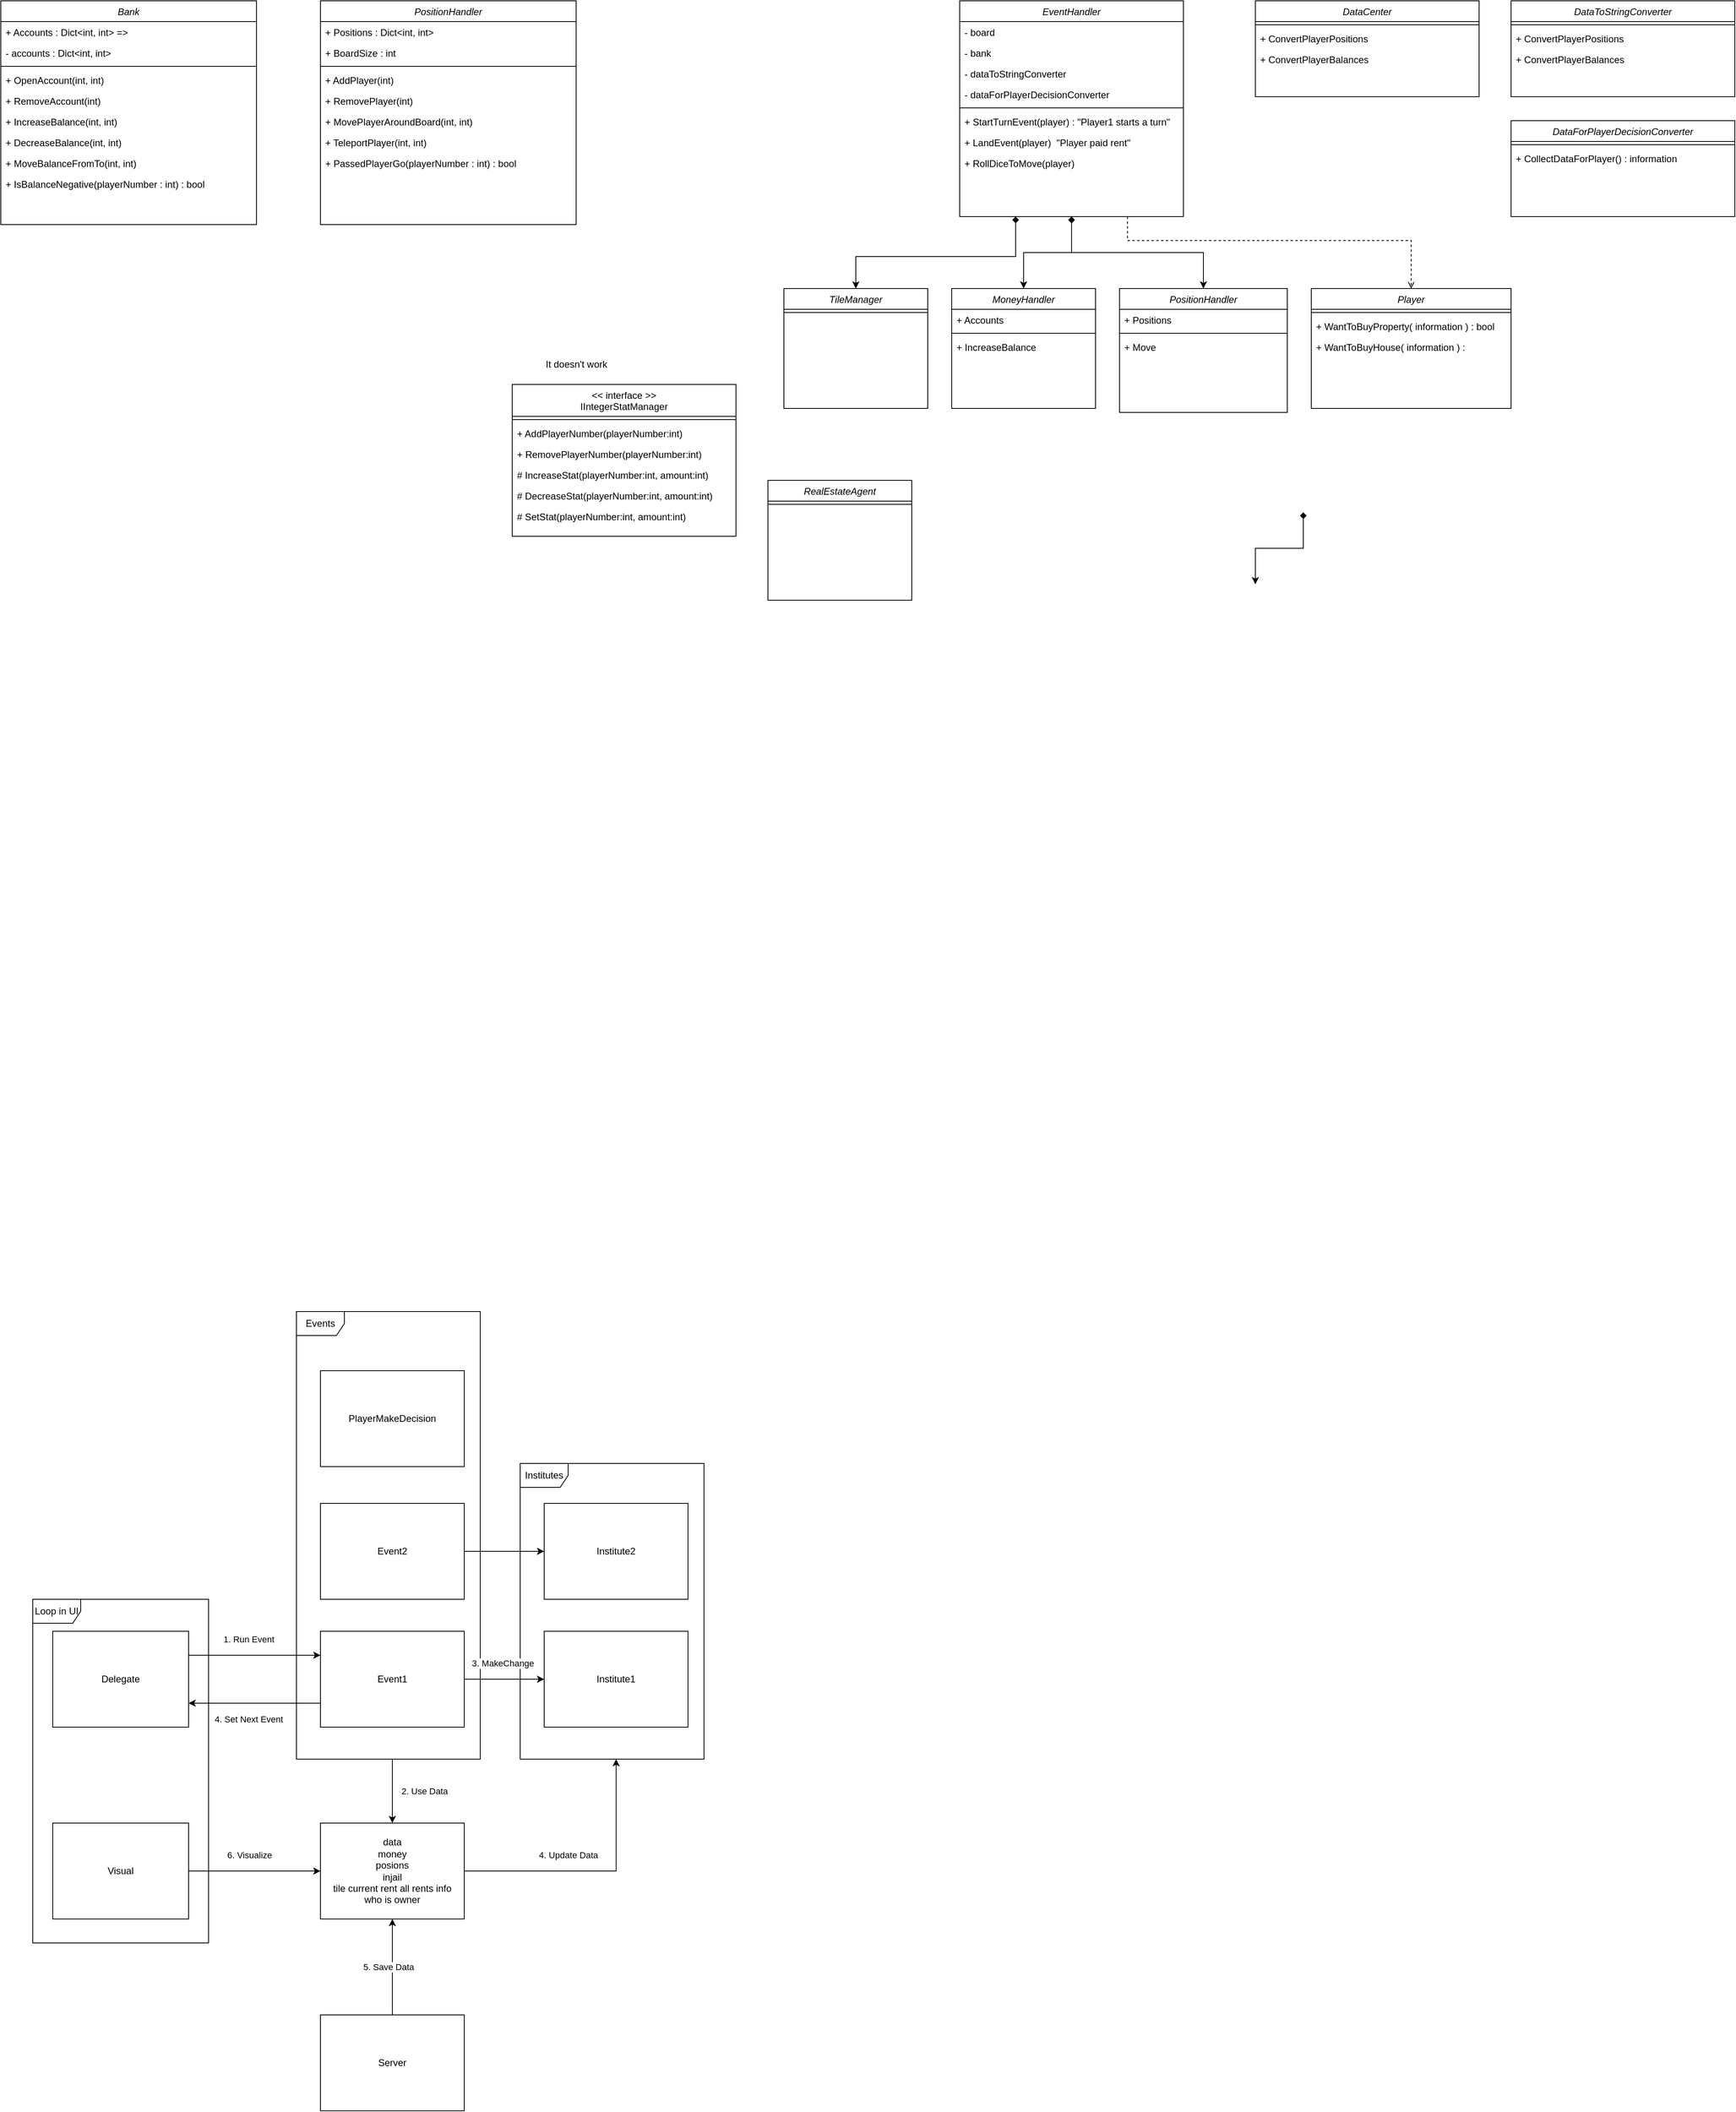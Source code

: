 <mxfile version="20.4.0" type="github">
  <diagram id="C5RBs43oDa-KdzZeNtuy" name="Page-1">
    <mxGraphModel dx="869" dy="520" grid="1" gridSize="10" guides="1" tooltips="1" connect="1" arrows="1" fold="1" page="1" pageScale="1" pageWidth="827" pageHeight="1169" math="0" shadow="0">
      <root>
        <mxCell id="WIyWlLk6GJQsqaUBKTNV-0" />
        <mxCell id="WIyWlLk6GJQsqaUBKTNV-1" parent="WIyWlLk6GJQsqaUBKTNV-0" />
        <mxCell id="zkfFHV4jXpPFQw0GAbJ--0" value="Bank" style="swimlane;fontStyle=2;align=center;verticalAlign=top;childLayout=stackLayout;horizontal=1;startSize=26;horizontalStack=0;resizeParent=1;resizeLast=0;collapsible=1;marginBottom=0;rounded=0;shadow=0;strokeWidth=1;" parent="WIyWlLk6GJQsqaUBKTNV-1" vertex="1">
          <mxGeometry x="200" y="40" width="320" height="280" as="geometry">
            <mxRectangle x="230" y="140" width="160" height="26" as="alternateBounds" />
          </mxGeometry>
        </mxCell>
        <mxCell id="zkfFHV4jXpPFQw0GAbJ--3" value="+ Accounts : Dict&lt;int, int&gt; =&gt;" style="text;align=left;verticalAlign=top;spacingLeft=4;spacingRight=4;overflow=hidden;rotatable=0;points=[[0,0.5],[1,0.5]];portConstraint=eastwest;rounded=0;shadow=0;html=0;" parent="zkfFHV4jXpPFQw0GAbJ--0" vertex="1">
          <mxGeometry y="26" width="320" height="26" as="geometry" />
        </mxCell>
        <mxCell id="GQQg28dR-ruU4wjcU9G5-172" value="- accounts : Dict&lt;int, int&gt; " style="text;align=left;verticalAlign=top;spacingLeft=4;spacingRight=4;overflow=hidden;rotatable=0;points=[[0,0.5],[1,0.5]];portConstraint=eastwest;rounded=0;shadow=0;html=0;" parent="zkfFHV4jXpPFQw0GAbJ--0" vertex="1">
          <mxGeometry y="52" width="320" height="26" as="geometry" />
        </mxCell>
        <mxCell id="zkfFHV4jXpPFQw0GAbJ--4" value="" style="line;html=1;strokeWidth=1;align=left;verticalAlign=middle;spacingTop=-1;spacingLeft=3;spacingRight=3;rotatable=0;labelPosition=right;points=[];portConstraint=eastwest;" parent="zkfFHV4jXpPFQw0GAbJ--0" vertex="1">
          <mxGeometry y="78" width="320" height="8" as="geometry" />
        </mxCell>
        <mxCell id="zkfFHV4jXpPFQw0GAbJ--5" value="+ OpenAccount(int, int)" style="text;align=left;verticalAlign=top;spacingLeft=4;spacingRight=4;overflow=hidden;rotatable=0;points=[[0,0.5],[1,0.5]];portConstraint=eastwest;" parent="zkfFHV4jXpPFQw0GAbJ--0" vertex="1">
          <mxGeometry y="86" width="320" height="26" as="geometry" />
        </mxCell>
        <mxCell id="GQQg28dR-ruU4wjcU9G5-17" value="+ RemoveAccount(int)" style="text;align=left;verticalAlign=top;spacingLeft=4;spacingRight=4;overflow=hidden;rotatable=0;points=[[0,0.5],[1,0.5]];portConstraint=eastwest;" parent="zkfFHV4jXpPFQw0GAbJ--0" vertex="1">
          <mxGeometry y="112" width="320" height="26" as="geometry" />
        </mxCell>
        <mxCell id="GQQg28dR-ruU4wjcU9G5-18" value="+ IncreaseBalance(int, int)" style="text;align=left;verticalAlign=top;spacingLeft=4;spacingRight=4;overflow=hidden;rotatable=0;points=[[0,0.5],[1,0.5]];portConstraint=eastwest;" parent="zkfFHV4jXpPFQw0GAbJ--0" vertex="1">
          <mxGeometry y="138" width="320" height="26" as="geometry" />
        </mxCell>
        <mxCell id="GQQg28dR-ruU4wjcU9G5-19" value="+ DecreaseBalance(int, int)" style="text;align=left;verticalAlign=top;spacingLeft=4;spacingRight=4;overflow=hidden;rotatable=0;points=[[0,0.5],[1,0.5]];portConstraint=eastwest;" parent="zkfFHV4jXpPFQw0GAbJ--0" vertex="1">
          <mxGeometry y="164" width="320" height="26" as="geometry" />
        </mxCell>
        <mxCell id="GQQg28dR-ruU4wjcU9G5-20" value="+ MoveBalanceFromTo(int, int)" style="text;align=left;verticalAlign=top;spacingLeft=4;spacingRight=4;overflow=hidden;rotatable=0;points=[[0,0.5],[1,0.5]];portConstraint=eastwest;" parent="zkfFHV4jXpPFQw0GAbJ--0" vertex="1">
          <mxGeometry y="190" width="320" height="26" as="geometry" />
        </mxCell>
        <mxCell id="GQQg28dR-ruU4wjcU9G5-21" value="+ IsBalanceNegative(playerNumber : int) : bool" style="text;align=left;verticalAlign=top;spacingLeft=4;spacingRight=4;overflow=hidden;rotatable=0;points=[[0,0.5],[1,0.5]];portConstraint=eastwest;" parent="zkfFHV4jXpPFQw0GAbJ--0" vertex="1">
          <mxGeometry y="216" width="320" height="26" as="geometry" />
        </mxCell>
        <mxCell id="GQQg28dR-ruU4wjcU9G5-22" value="PositionHandler" style="swimlane;fontStyle=2;align=center;verticalAlign=top;childLayout=stackLayout;horizontal=1;startSize=26;horizontalStack=0;resizeParent=1;resizeLast=0;collapsible=1;marginBottom=0;rounded=0;shadow=0;strokeWidth=1;" parent="WIyWlLk6GJQsqaUBKTNV-1" vertex="1">
          <mxGeometry x="600" y="40" width="320" height="280" as="geometry">
            <mxRectangle x="230" y="140" width="160" height="26" as="alternateBounds" />
          </mxGeometry>
        </mxCell>
        <mxCell id="GQQg28dR-ruU4wjcU9G5-24" value="+ Positions : Dict&lt;int, int&gt;" style="text;align=left;verticalAlign=top;spacingLeft=4;spacingRight=4;overflow=hidden;rotatable=0;points=[[0,0.5],[1,0.5]];portConstraint=eastwest;rounded=0;shadow=0;html=0;" parent="GQQg28dR-ruU4wjcU9G5-22" vertex="1">
          <mxGeometry y="26" width="320" height="26" as="geometry" />
        </mxCell>
        <mxCell id="GQQg28dR-ruU4wjcU9G5-34" value="+ BoardSize : int" style="text;align=left;verticalAlign=top;spacingLeft=4;spacingRight=4;overflow=hidden;rotatable=0;points=[[0,0.5],[1,0.5]];portConstraint=eastwest;rounded=0;shadow=0;html=0;" parent="GQQg28dR-ruU4wjcU9G5-22" vertex="1">
          <mxGeometry y="52" width="320" height="26" as="geometry" />
        </mxCell>
        <mxCell id="GQQg28dR-ruU4wjcU9G5-25" value="" style="line;html=1;strokeWidth=1;align=left;verticalAlign=middle;spacingTop=-1;spacingLeft=3;spacingRight=3;rotatable=0;labelPosition=right;points=[];portConstraint=eastwest;" parent="GQQg28dR-ruU4wjcU9G5-22" vertex="1">
          <mxGeometry y="78" width="320" height="8" as="geometry" />
        </mxCell>
        <mxCell id="GQQg28dR-ruU4wjcU9G5-26" value="+ AddPlayer(int)" style="text;align=left;verticalAlign=top;spacingLeft=4;spacingRight=4;overflow=hidden;rotatable=0;points=[[0,0.5],[1,0.5]];portConstraint=eastwest;" parent="GQQg28dR-ruU4wjcU9G5-22" vertex="1">
          <mxGeometry y="86" width="320" height="26" as="geometry" />
        </mxCell>
        <mxCell id="GQQg28dR-ruU4wjcU9G5-27" value="+ RemovePlayer(int)" style="text;align=left;verticalAlign=top;spacingLeft=4;spacingRight=4;overflow=hidden;rotatable=0;points=[[0,0.5],[1,0.5]];portConstraint=eastwest;" parent="GQQg28dR-ruU4wjcU9G5-22" vertex="1">
          <mxGeometry y="112" width="320" height="26" as="geometry" />
        </mxCell>
        <mxCell id="GQQg28dR-ruU4wjcU9G5-28" value="+ MovePlayerAroundBoard(int, int)" style="text;align=left;verticalAlign=top;spacingLeft=4;spacingRight=4;overflow=hidden;rotatable=0;points=[[0,0.5],[1,0.5]];portConstraint=eastwest;" parent="GQQg28dR-ruU4wjcU9G5-22" vertex="1">
          <mxGeometry y="138" width="320" height="26" as="geometry" />
        </mxCell>
        <mxCell id="GQQg28dR-ruU4wjcU9G5-30" value="+ TeleportPlayer(int, int)" style="text;align=left;verticalAlign=top;spacingLeft=4;spacingRight=4;overflow=hidden;rotatable=0;points=[[0,0.5],[1,0.5]];portConstraint=eastwest;" parent="GQQg28dR-ruU4wjcU9G5-22" vertex="1">
          <mxGeometry y="164" width="320" height="26" as="geometry" />
        </mxCell>
        <mxCell id="GQQg28dR-ruU4wjcU9G5-31" value="+ PassedPlayerGo(playerNumber : int) : bool" style="text;align=left;verticalAlign=top;spacingLeft=4;spacingRight=4;overflow=hidden;rotatable=0;points=[[0,0.5],[1,0.5]];portConstraint=eastwest;" parent="GQQg28dR-ruU4wjcU9G5-22" vertex="1">
          <mxGeometry y="190" width="320" height="26" as="geometry" />
        </mxCell>
        <mxCell id="GQQg28dR-ruU4wjcU9G5-39" value="&lt;&lt; interface &gt;&gt;&#xa;IIntegerStatManager" style="swimlane;fontStyle=0;align=center;verticalAlign=top;childLayout=stackLayout;horizontal=1;startSize=40;horizontalStack=0;resizeParent=1;resizeLast=0;collapsible=1;marginBottom=0;rounded=0;shadow=0;strokeWidth=1;" parent="WIyWlLk6GJQsqaUBKTNV-1" vertex="1">
          <mxGeometry x="840" y="520" width="280" height="190" as="geometry">
            <mxRectangle x="340" y="380" width="170" height="26" as="alternateBounds" />
          </mxGeometry>
        </mxCell>
        <mxCell id="GQQg28dR-ruU4wjcU9G5-40" value="" style="line;html=1;strokeWidth=1;align=left;verticalAlign=middle;spacingTop=-1;spacingLeft=3;spacingRight=3;rotatable=0;labelPosition=right;points=[];portConstraint=eastwest;" parent="GQQg28dR-ruU4wjcU9G5-39" vertex="1">
          <mxGeometry y="40" width="280" height="8" as="geometry" />
        </mxCell>
        <mxCell id="GQQg28dR-ruU4wjcU9G5-41" value="+ AddPlayerNumber(playerNumber:int)" style="text;align=left;verticalAlign=top;spacingLeft=4;spacingRight=4;overflow=hidden;rotatable=0;points=[[0,0.5],[1,0.5]];portConstraint=eastwest;" parent="GQQg28dR-ruU4wjcU9G5-39" vertex="1">
          <mxGeometry y="48" width="280" height="26" as="geometry" />
        </mxCell>
        <mxCell id="GQQg28dR-ruU4wjcU9G5-42" value="+ RemovePlayerNumber(playerNumber:int)" style="text;align=left;verticalAlign=top;spacingLeft=4;spacingRight=4;overflow=hidden;rotatable=0;points=[[0,0.5],[1,0.5]];portConstraint=eastwest;" parent="GQQg28dR-ruU4wjcU9G5-39" vertex="1">
          <mxGeometry y="74" width="280" height="26" as="geometry" />
        </mxCell>
        <mxCell id="GQQg28dR-ruU4wjcU9G5-43" value="# IncreaseStat(playerNumber:int, amount:int)" style="text;align=left;verticalAlign=top;spacingLeft=4;spacingRight=4;overflow=hidden;rotatable=0;points=[[0,0.5],[1,0.5]];portConstraint=eastwest;" parent="GQQg28dR-ruU4wjcU9G5-39" vertex="1">
          <mxGeometry y="100" width="280" height="26" as="geometry" />
        </mxCell>
        <mxCell id="GQQg28dR-ruU4wjcU9G5-44" value="# DecreaseStat(playerNumber:int, amount:int)" style="text;align=left;verticalAlign=top;spacingLeft=4;spacingRight=4;overflow=hidden;rotatable=0;points=[[0,0.5],[1,0.5]];portConstraint=eastwest;" parent="GQQg28dR-ruU4wjcU9G5-39" vertex="1">
          <mxGeometry y="126" width="280" height="26" as="geometry" />
        </mxCell>
        <mxCell id="GQQg28dR-ruU4wjcU9G5-45" value="# SetStat(playerNumber:int, amount:int)" style="text;align=left;verticalAlign=top;spacingLeft=4;spacingRight=4;overflow=hidden;rotatable=0;points=[[0,0.5],[1,0.5]];portConstraint=eastwest;" parent="GQQg28dR-ruU4wjcU9G5-39" vertex="1">
          <mxGeometry y="152" width="280" height="26" as="geometry" />
        </mxCell>
        <mxCell id="GQQg28dR-ruU4wjcU9G5-46" value="It doesn&#39;t work" style="text;html=1;align=center;verticalAlign=middle;resizable=0;points=[];autosize=1;strokeColor=none;fillColor=none;" parent="WIyWlLk6GJQsqaUBKTNV-1" vertex="1">
          <mxGeometry x="870" y="480" width="100" height="30" as="geometry" />
        </mxCell>
        <mxCell id="GQQg28dR-ruU4wjcU9G5-48" value="Player" style="swimlane;fontStyle=2;align=center;verticalAlign=top;childLayout=stackLayout;horizontal=1;startSize=26;horizontalStack=0;resizeParent=1;resizeLast=0;collapsible=1;marginBottom=0;rounded=0;shadow=0;strokeWidth=1;" parent="WIyWlLk6GJQsqaUBKTNV-1" vertex="1">
          <mxGeometry x="1840" y="400" width="250" height="150" as="geometry">
            <mxRectangle x="230" y="140" width="160" height="26" as="alternateBounds" />
          </mxGeometry>
        </mxCell>
        <mxCell id="GQQg28dR-ruU4wjcU9G5-52" value="" style="line;html=1;strokeWidth=1;align=left;verticalAlign=middle;spacingTop=-1;spacingLeft=3;spacingRight=3;rotatable=0;labelPosition=right;points=[];portConstraint=eastwest;" parent="GQQg28dR-ruU4wjcU9G5-48" vertex="1">
          <mxGeometry y="26" width="250" height="8" as="geometry" />
        </mxCell>
        <mxCell id="GQQg28dR-ruU4wjcU9G5-70" value="+ WantToBuyProperty( information ) : bool" style="text;align=left;verticalAlign=top;spacingLeft=4;spacingRight=4;overflow=hidden;rotatable=0;points=[[0,0.5],[1,0.5]];portConstraint=eastwest;rounded=0;shadow=0;html=0;" parent="GQQg28dR-ruU4wjcU9G5-48" vertex="1">
          <mxGeometry y="34" width="250" height="26" as="geometry" />
        </mxCell>
        <mxCell id="GQQg28dR-ruU4wjcU9G5-71" value="+ WantToBuyHouse( information ) : " style="text;align=left;verticalAlign=top;spacingLeft=4;spacingRight=4;overflow=hidden;rotatable=0;points=[[0,0.5],[1,0.5]];portConstraint=eastwest;rounded=0;shadow=0;html=0;" parent="GQQg28dR-ruU4wjcU9G5-48" vertex="1">
          <mxGeometry y="60" width="250" height="26" as="geometry" />
        </mxCell>
        <mxCell id="GQQg28dR-ruU4wjcU9G5-73" value="DataToStringConverter" style="swimlane;fontStyle=2;align=center;verticalAlign=top;childLayout=stackLayout;horizontal=1;startSize=26;horizontalStack=0;resizeParent=1;resizeLast=0;collapsible=1;marginBottom=0;rounded=0;shadow=0;strokeWidth=1;" parent="WIyWlLk6GJQsqaUBKTNV-1" vertex="1">
          <mxGeometry x="2090" y="40" width="280" height="120" as="geometry">
            <mxRectangle x="230" y="140" width="160" height="26" as="alternateBounds" />
          </mxGeometry>
        </mxCell>
        <mxCell id="GQQg28dR-ruU4wjcU9G5-76" value="" style="line;html=1;strokeWidth=1;align=left;verticalAlign=middle;spacingTop=-1;spacingLeft=3;spacingRight=3;rotatable=0;labelPosition=right;points=[];portConstraint=eastwest;" parent="GQQg28dR-ruU4wjcU9G5-73" vertex="1">
          <mxGeometry y="26" width="280" height="8" as="geometry" />
        </mxCell>
        <mxCell id="GQQg28dR-ruU4wjcU9G5-77" value="+ ConvertPlayerPositions" style="text;align=left;verticalAlign=top;spacingLeft=4;spacingRight=4;overflow=hidden;rotatable=0;points=[[0,0.5],[1,0.5]];portConstraint=eastwest;rounded=0;shadow=0;html=0;" parent="GQQg28dR-ruU4wjcU9G5-73" vertex="1">
          <mxGeometry y="34" width="280" height="26" as="geometry" />
        </mxCell>
        <mxCell id="GQQg28dR-ruU4wjcU9G5-151" value="+ ConvertPlayerBalances" style="text;align=left;verticalAlign=top;spacingLeft=4;spacingRight=4;overflow=hidden;rotatable=0;points=[[0,0.5],[1,0.5]];portConstraint=eastwest;rounded=0;shadow=0;html=0;" parent="GQQg28dR-ruU4wjcU9G5-73" vertex="1">
          <mxGeometry y="60" width="280" height="26" as="geometry" />
        </mxCell>
        <mxCell id="GQQg28dR-ruU4wjcU9G5-79" value="EventHandler" style="swimlane;fontStyle=2;align=center;verticalAlign=top;childLayout=stackLayout;horizontal=1;startSize=26;horizontalStack=0;resizeParent=1;resizeLast=0;collapsible=1;marginBottom=0;rounded=0;shadow=0;strokeWidth=1;" parent="WIyWlLk6GJQsqaUBKTNV-1" vertex="1">
          <mxGeometry x="1400" y="40" width="280" height="270" as="geometry">
            <mxRectangle x="230" y="140" width="160" height="26" as="alternateBounds" />
          </mxGeometry>
        </mxCell>
        <mxCell id="GQQg28dR-ruU4wjcU9G5-80" value="- board" style="text;align=left;verticalAlign=top;spacingLeft=4;spacingRight=4;overflow=hidden;rotatable=0;points=[[0,0.5],[1,0.5]];portConstraint=eastwest;" parent="GQQg28dR-ruU4wjcU9G5-79" vertex="1">
          <mxGeometry y="26" width="280" height="26" as="geometry" />
        </mxCell>
        <mxCell id="GQQg28dR-ruU4wjcU9G5-81" value="- bank" style="text;align=left;verticalAlign=top;spacingLeft=4;spacingRight=4;overflow=hidden;rotatable=0;points=[[0,0.5],[1,0.5]];portConstraint=eastwest;" parent="GQQg28dR-ruU4wjcU9G5-79" vertex="1">
          <mxGeometry y="52" width="280" height="26" as="geometry" />
        </mxCell>
        <mxCell id="GQQg28dR-ruU4wjcU9G5-85" value="- dataToStringConverter" style="text;align=left;verticalAlign=top;spacingLeft=4;spacingRight=4;overflow=hidden;rotatable=0;points=[[0,0.5],[1,0.5]];portConstraint=eastwest;" parent="GQQg28dR-ruU4wjcU9G5-79" vertex="1">
          <mxGeometry y="78" width="280" height="26" as="geometry" />
        </mxCell>
        <mxCell id="GQQg28dR-ruU4wjcU9G5-152" value="- dataForPlayerDecisionConverter" style="text;align=left;verticalAlign=top;spacingLeft=4;spacingRight=4;overflow=hidden;rotatable=0;points=[[0,0.5],[1,0.5]];portConstraint=eastwest;" parent="GQQg28dR-ruU4wjcU9G5-79" vertex="1">
          <mxGeometry y="104" width="280" height="26" as="geometry" />
        </mxCell>
        <mxCell id="GQQg28dR-ruU4wjcU9G5-82" value="" style="line;html=1;strokeWidth=1;align=left;verticalAlign=middle;spacingTop=-1;spacingLeft=3;spacingRight=3;rotatable=0;labelPosition=right;points=[];portConstraint=eastwest;" parent="GQQg28dR-ruU4wjcU9G5-79" vertex="1">
          <mxGeometry y="130" width="280" height="8" as="geometry" />
        </mxCell>
        <mxCell id="GQQg28dR-ruU4wjcU9G5-83" value="+ StartTurnEvent(player) : &quot;Player1 starts a turn&quot;" style="text;align=left;verticalAlign=top;spacingLeft=4;spacingRight=4;overflow=hidden;rotatable=0;points=[[0,0.5],[1,0.5]];portConstraint=eastwest;" parent="GQQg28dR-ruU4wjcU9G5-79" vertex="1">
          <mxGeometry y="138" width="280" height="26" as="geometry" />
        </mxCell>
        <mxCell id="GQQg28dR-ruU4wjcU9G5-84" value="+ LandEvent(player)  &quot;Player paid rent&quot;" style="text;align=left;verticalAlign=top;spacingLeft=4;spacingRight=4;overflow=hidden;rotatable=0;points=[[0,0.5],[1,0.5]];portConstraint=eastwest;" parent="GQQg28dR-ruU4wjcU9G5-79" vertex="1">
          <mxGeometry y="164" width="280" height="26" as="geometry" />
        </mxCell>
        <mxCell id="GQQg28dR-ruU4wjcU9G5-174" value="+ RollDiceToMove(player) " style="text;align=left;verticalAlign=top;spacingLeft=4;spacingRight=4;overflow=hidden;rotatable=0;points=[[0,0.5],[1,0.5]];portConstraint=eastwest;" parent="GQQg28dR-ruU4wjcU9G5-79" vertex="1">
          <mxGeometry y="190" width="280" height="26" as="geometry" />
        </mxCell>
        <mxCell id="GQQg28dR-ruU4wjcU9G5-87" value="PositionHandler" style="swimlane;fontStyle=2;align=center;verticalAlign=top;childLayout=stackLayout;horizontal=1;startSize=26;horizontalStack=0;resizeParent=1;resizeLast=0;collapsible=1;marginBottom=0;rounded=0;shadow=0;strokeWidth=1;" parent="WIyWlLk6GJQsqaUBKTNV-1" vertex="1">
          <mxGeometry x="1600" y="400" width="210" height="155" as="geometry">
            <mxRectangle x="230" y="140" width="160" height="26" as="alternateBounds" />
          </mxGeometry>
        </mxCell>
        <mxCell id="GQQg28dR-ruU4wjcU9G5-118" value="+ Positions" style="text;align=left;verticalAlign=top;spacingLeft=4;spacingRight=4;overflow=hidden;rotatable=0;points=[[0,0.5],[1,0.5]];portConstraint=eastwest;rounded=0;shadow=0;html=0;" parent="GQQg28dR-ruU4wjcU9G5-87" vertex="1">
          <mxGeometry y="26" width="210" height="26" as="geometry" />
        </mxCell>
        <mxCell id="GQQg28dR-ruU4wjcU9G5-91" value="" style="line;html=1;strokeWidth=1;align=left;verticalAlign=middle;spacingTop=-1;spacingLeft=3;spacingRight=3;rotatable=0;labelPosition=right;points=[];portConstraint=eastwest;" parent="GQQg28dR-ruU4wjcU9G5-87" vertex="1">
          <mxGeometry y="52" width="210" height="8" as="geometry" />
        </mxCell>
        <mxCell id="GQQg28dR-ruU4wjcU9G5-166" value="+ Move" style="text;align=left;verticalAlign=top;spacingLeft=4;spacingRight=4;overflow=hidden;rotatable=0;points=[[0,0.5],[1,0.5]];portConstraint=eastwest;rounded=0;shadow=0;html=0;" parent="GQQg28dR-ruU4wjcU9G5-87" vertex="1">
          <mxGeometry y="60" width="210" height="26" as="geometry" />
        </mxCell>
        <mxCell id="GQQg28dR-ruU4wjcU9G5-97" value="MoneyHandler" style="swimlane;fontStyle=2;align=center;verticalAlign=top;childLayout=stackLayout;horizontal=1;startSize=26;horizontalStack=0;resizeParent=1;resizeLast=0;collapsible=1;marginBottom=0;rounded=0;shadow=0;strokeWidth=1;" parent="WIyWlLk6GJQsqaUBKTNV-1" vertex="1">
          <mxGeometry x="1390" y="400" width="180" height="150" as="geometry">
            <mxRectangle x="230" y="140" width="160" height="26" as="alternateBounds" />
          </mxGeometry>
        </mxCell>
        <mxCell id="GQQg28dR-ruU4wjcU9G5-167" value="+ Accounts" style="text;align=left;verticalAlign=top;spacingLeft=4;spacingRight=4;overflow=hidden;rotatable=0;points=[[0,0.5],[1,0.5]];portConstraint=eastwest;rounded=0;shadow=0;html=0;" parent="GQQg28dR-ruU4wjcU9G5-97" vertex="1">
          <mxGeometry y="26" width="180" height="26" as="geometry" />
        </mxCell>
        <mxCell id="GQQg28dR-ruU4wjcU9G5-100" value="" style="line;html=1;strokeWidth=1;align=left;verticalAlign=middle;spacingTop=-1;spacingLeft=3;spacingRight=3;rotatable=0;labelPosition=right;points=[];portConstraint=eastwest;" parent="GQQg28dR-ruU4wjcU9G5-97" vertex="1">
          <mxGeometry y="52" width="180" height="8" as="geometry" />
        </mxCell>
        <mxCell id="GQQg28dR-ruU4wjcU9G5-168" value="+ IncreaseBalance" style="text;align=left;verticalAlign=top;spacingLeft=4;spacingRight=4;overflow=hidden;rotatable=0;points=[[0,0.5],[1,0.5]];portConstraint=eastwest;rounded=0;shadow=0;html=0;" parent="GQQg28dR-ruU4wjcU9G5-97" vertex="1">
          <mxGeometry y="60" width="180" height="26" as="geometry" />
        </mxCell>
        <mxCell id="GQQg28dR-ruU4wjcU9G5-108" value="" style="edgeStyle=elbowEdgeStyle;elbow=vertical;endArrow=classic;html=1;rounded=0;entryX=0.5;entryY=0;entryDx=0;entryDy=0;exitX=0.5;exitY=1;exitDx=0;exitDy=0;startArrow=diamond;startFill=1;" parent="WIyWlLk6GJQsqaUBKTNV-1" source="GQQg28dR-ruU4wjcU9G5-79" target="GQQg28dR-ruU4wjcU9G5-97" edge="1">
          <mxGeometry width="50" height="50" relative="1" as="geometry">
            <mxPoint x="1360.0" y="310" as="sourcePoint" />
            <mxPoint x="1160" y="390" as="targetPoint" />
          </mxGeometry>
        </mxCell>
        <mxCell id="GQQg28dR-ruU4wjcU9G5-109" value="" style="edgeStyle=elbowEdgeStyle;elbow=vertical;endArrow=classic;html=1;rounded=0;entryX=0.5;entryY=0;entryDx=0;entryDy=0;exitX=0.5;exitY=1;exitDx=0;exitDy=0;startArrow=diamond;startFill=1;" parent="WIyWlLk6GJQsqaUBKTNV-1" source="GQQg28dR-ruU4wjcU9G5-79" target="GQQg28dR-ruU4wjcU9G5-87" edge="1">
          <mxGeometry width="50" height="50" relative="1" as="geometry">
            <mxPoint x="1570.0" y="590" as="sourcePoint" />
            <mxPoint x="1440.0" y="690" as="targetPoint" />
          </mxGeometry>
        </mxCell>
        <mxCell id="GQQg28dR-ruU4wjcU9G5-110" value="" style="edgeStyle=elbowEdgeStyle;elbow=vertical;endArrow=open;html=1;rounded=0;exitX=0.75;exitY=1;exitDx=0;exitDy=0;startArrow=none;startFill=0;entryX=0.5;entryY=0;entryDx=0;entryDy=0;dashed=1;endFill=0;" parent="WIyWlLk6GJQsqaUBKTNV-1" source="GQQg28dR-ruU4wjcU9G5-79" target="GQQg28dR-ruU4wjcU9G5-48" edge="1">
          <mxGeometry width="50" height="50" relative="1" as="geometry">
            <mxPoint x="1660.0" y="660" as="sourcePoint" />
            <mxPoint x="1795.0" y="760" as="targetPoint" />
            <Array as="points">
              <mxPoint x="1860" y="340" />
            </Array>
          </mxGeometry>
        </mxCell>
        <mxCell id="GQQg28dR-ruU4wjcU9G5-153" value="DataForPlayerDecisionConverter" style="swimlane;fontStyle=2;align=center;verticalAlign=top;childLayout=stackLayout;horizontal=1;startSize=26;horizontalStack=0;resizeParent=1;resizeLast=0;collapsible=1;marginBottom=0;rounded=0;shadow=0;strokeWidth=1;" parent="WIyWlLk6GJQsqaUBKTNV-1" vertex="1">
          <mxGeometry x="2090" y="190" width="280" height="120" as="geometry">
            <mxRectangle x="230" y="140" width="160" height="26" as="alternateBounds" />
          </mxGeometry>
        </mxCell>
        <mxCell id="GQQg28dR-ruU4wjcU9G5-154" value="" style="line;html=1;strokeWidth=1;align=left;verticalAlign=middle;spacingTop=-1;spacingLeft=3;spacingRight=3;rotatable=0;labelPosition=right;points=[];portConstraint=eastwest;" parent="GQQg28dR-ruU4wjcU9G5-153" vertex="1">
          <mxGeometry y="26" width="280" height="8" as="geometry" />
        </mxCell>
        <mxCell id="GQQg28dR-ruU4wjcU9G5-155" value="+ CollectDataForPlayer() : information" style="text;align=left;verticalAlign=top;spacingLeft=4;spacingRight=4;overflow=hidden;rotatable=0;points=[[0,0.5],[1,0.5]];portConstraint=eastwest;rounded=0;shadow=0;html=0;" parent="GQQg28dR-ruU4wjcU9G5-153" vertex="1">
          <mxGeometry y="34" width="280" height="26" as="geometry" />
        </mxCell>
        <mxCell id="GQQg28dR-ruU4wjcU9G5-159" value="DataCenter" style="swimlane;fontStyle=2;align=center;verticalAlign=top;childLayout=stackLayout;horizontal=1;startSize=26;horizontalStack=0;resizeParent=1;resizeLast=0;collapsible=1;marginBottom=0;rounded=0;shadow=0;strokeWidth=1;" parent="WIyWlLk6GJQsqaUBKTNV-1" vertex="1">
          <mxGeometry x="1770" y="40" width="280" height="120" as="geometry">
            <mxRectangle x="230" y="140" width="160" height="26" as="alternateBounds" />
          </mxGeometry>
        </mxCell>
        <mxCell id="GQQg28dR-ruU4wjcU9G5-160" value="" style="line;html=1;strokeWidth=1;align=left;verticalAlign=middle;spacingTop=-1;spacingLeft=3;spacingRight=3;rotatable=0;labelPosition=right;points=[];portConstraint=eastwest;" parent="GQQg28dR-ruU4wjcU9G5-159" vertex="1">
          <mxGeometry y="26" width="280" height="8" as="geometry" />
        </mxCell>
        <mxCell id="GQQg28dR-ruU4wjcU9G5-161" value="+ ConvertPlayerPositions" style="text;align=left;verticalAlign=top;spacingLeft=4;spacingRight=4;overflow=hidden;rotatable=0;points=[[0,0.5],[1,0.5]];portConstraint=eastwest;rounded=0;shadow=0;html=0;" parent="GQQg28dR-ruU4wjcU9G5-159" vertex="1">
          <mxGeometry y="34" width="280" height="26" as="geometry" />
        </mxCell>
        <mxCell id="GQQg28dR-ruU4wjcU9G5-162" value="+ ConvertPlayerBalances" style="text;align=left;verticalAlign=top;spacingLeft=4;spacingRight=4;overflow=hidden;rotatable=0;points=[[0,0.5],[1,0.5]];portConstraint=eastwest;rounded=0;shadow=0;html=0;" parent="GQQg28dR-ruU4wjcU9G5-159" vertex="1">
          <mxGeometry y="60" width="280" height="26" as="geometry" />
        </mxCell>
        <mxCell id="GQQg28dR-ruU4wjcU9G5-163" value="TileManager" style="swimlane;fontStyle=2;align=center;verticalAlign=top;childLayout=stackLayout;horizontal=1;startSize=26;horizontalStack=0;resizeParent=1;resizeLast=0;collapsible=1;marginBottom=0;rounded=0;shadow=0;strokeWidth=1;" parent="WIyWlLk6GJQsqaUBKTNV-1" vertex="1">
          <mxGeometry x="1180" y="400" width="180" height="150" as="geometry">
            <mxRectangle x="230" y="140" width="160" height="26" as="alternateBounds" />
          </mxGeometry>
        </mxCell>
        <mxCell id="GQQg28dR-ruU4wjcU9G5-164" value="" style="line;html=1;strokeWidth=1;align=left;verticalAlign=middle;spacingTop=-1;spacingLeft=3;spacingRight=3;rotatable=0;labelPosition=right;points=[];portConstraint=eastwest;" parent="GQQg28dR-ruU4wjcU9G5-163" vertex="1">
          <mxGeometry y="26" width="180" height="8" as="geometry" />
        </mxCell>
        <mxCell id="GQQg28dR-ruU4wjcU9G5-165" value="" style="edgeStyle=elbowEdgeStyle;elbow=vertical;endArrow=classic;html=1;rounded=0;entryX=0.5;entryY=0;entryDx=0;entryDy=0;exitX=0.5;exitY=1;exitDx=0;exitDy=0;startArrow=diamond;startFill=1;" parent="WIyWlLk6GJQsqaUBKTNV-1" edge="1">
          <mxGeometry width="50" height="50" relative="1" as="geometry">
            <mxPoint x="1830.0" y="680" as="sourcePoint" />
            <mxPoint x="1770.0" y="770" as="targetPoint" />
          </mxGeometry>
        </mxCell>
        <mxCell id="GQQg28dR-ruU4wjcU9G5-169" value="" style="edgeStyle=elbowEdgeStyle;elbow=vertical;endArrow=classic;html=1;rounded=0;entryX=0.5;entryY=0;entryDx=0;entryDy=0;exitX=0.25;exitY=1;exitDx=0;exitDy=0;startArrow=diamond;startFill=1;" parent="WIyWlLk6GJQsqaUBKTNV-1" source="GQQg28dR-ruU4wjcU9G5-79" target="GQQg28dR-ruU4wjcU9G5-163" edge="1">
          <mxGeometry width="50" height="50" relative="1" as="geometry">
            <mxPoint x="1550.0" y="320" as="sourcePoint" />
            <mxPoint x="1490.0" y="410" as="targetPoint" />
            <Array as="points">
              <mxPoint x="1420" y="360" />
              <mxPoint x="1400" y="370" />
            </Array>
          </mxGeometry>
        </mxCell>
        <mxCell id="GQQg28dR-ruU4wjcU9G5-170" value="RealEstateAgent" style="swimlane;fontStyle=2;align=center;verticalAlign=top;childLayout=stackLayout;horizontal=1;startSize=26;horizontalStack=0;resizeParent=1;resizeLast=0;collapsible=1;marginBottom=0;rounded=0;shadow=0;strokeWidth=1;" parent="WIyWlLk6GJQsqaUBKTNV-1" vertex="1">
          <mxGeometry x="1160" y="640" width="180" height="150" as="geometry">
            <mxRectangle x="230" y="140" width="160" height="26" as="alternateBounds" />
          </mxGeometry>
        </mxCell>
        <mxCell id="GQQg28dR-ruU4wjcU9G5-171" value="" style="line;html=1;strokeWidth=1;align=left;verticalAlign=middle;spacingTop=-1;spacingLeft=3;spacingRight=3;rotatable=0;labelPosition=right;points=[];portConstraint=eastwest;" parent="GQQg28dR-ruU4wjcU9G5-170" vertex="1">
          <mxGeometry y="26" width="180" height="8" as="geometry" />
        </mxCell>
        <mxCell id="IzTY5PWvwzPouFcrgKJ3-16" value="Delegate" style="rounded=0;whiteSpace=wrap;html=1;" vertex="1" parent="WIyWlLk6GJQsqaUBKTNV-1">
          <mxGeometry x="265" y="2080" width="170" height="120" as="geometry" />
        </mxCell>
        <mxCell id="IzTY5PWvwzPouFcrgKJ3-17" value="Event1" style="rounded=0;whiteSpace=wrap;html=1;" vertex="1" parent="WIyWlLk6GJQsqaUBKTNV-1">
          <mxGeometry x="600" y="2080" width="180" height="120" as="geometry" />
        </mxCell>
        <mxCell id="IzTY5PWvwzPouFcrgKJ3-18" value="data&lt;br&gt;money&lt;br&gt;posions&lt;br&gt;injail&lt;br&gt;tile current rent all rents info&lt;br&gt;who is owner" style="rounded=0;whiteSpace=wrap;html=1;" vertex="1" parent="WIyWlLk6GJQsqaUBKTNV-1">
          <mxGeometry x="600" y="2320" width="180" height="120" as="geometry" />
        </mxCell>
        <mxCell id="IzTY5PWvwzPouFcrgKJ3-19" value="Institute1" style="rounded=0;whiteSpace=wrap;html=1;" vertex="1" parent="WIyWlLk6GJQsqaUBKTNV-1">
          <mxGeometry x="880" y="2080" width="180" height="120" as="geometry" />
        </mxCell>
        <mxCell id="IzTY5PWvwzPouFcrgKJ3-20" value="Visual" style="rounded=0;whiteSpace=wrap;html=1;" vertex="1" parent="WIyWlLk6GJQsqaUBKTNV-1">
          <mxGeometry x="265" y="2320" width="170" height="120" as="geometry" />
        </mxCell>
        <mxCell id="IzTY5PWvwzPouFcrgKJ3-29" value="Event2" style="rounded=0;whiteSpace=wrap;html=1;" vertex="1" parent="WIyWlLk6GJQsqaUBKTNV-1">
          <mxGeometry x="600" y="1920" width="180" height="120" as="geometry" />
        </mxCell>
        <mxCell id="IzTY5PWvwzPouFcrgKJ3-30" value="Institute2" style="rounded=0;whiteSpace=wrap;html=1;" vertex="1" parent="WIyWlLk6GJQsqaUBKTNV-1">
          <mxGeometry x="880" y="1920" width="180" height="120" as="geometry" />
        </mxCell>
        <mxCell id="IzTY5PWvwzPouFcrgKJ3-31" value="" style="endArrow=classic;html=1;rounded=0;exitX=1;exitY=0.25;exitDx=0;exitDy=0;entryX=0;entryY=0.25;entryDx=0;entryDy=0;" edge="1" parent="WIyWlLk6GJQsqaUBKTNV-1" source="IzTY5PWvwzPouFcrgKJ3-16" target="IzTY5PWvwzPouFcrgKJ3-17">
          <mxGeometry width="50" height="50" relative="1" as="geometry">
            <mxPoint x="520" y="2270" as="sourcePoint" />
            <mxPoint x="570" y="2220" as="targetPoint" />
          </mxGeometry>
        </mxCell>
        <mxCell id="IzTY5PWvwzPouFcrgKJ3-43" value="1. Run Event" style="edgeLabel;html=1;align=center;verticalAlign=middle;resizable=0;points=[];" vertex="1" connectable="0" parent="IzTY5PWvwzPouFcrgKJ3-31">
          <mxGeometry x="0.13" y="-3" relative="1" as="geometry">
            <mxPoint x="-18" y="-23" as="offset" />
          </mxGeometry>
        </mxCell>
        <mxCell id="IzTY5PWvwzPouFcrgKJ3-32" value="" style="endArrow=classic;html=1;rounded=0;exitX=0;exitY=0.75;exitDx=0;exitDy=0;entryX=1;entryY=0.75;entryDx=0;entryDy=0;" edge="1" parent="WIyWlLk6GJQsqaUBKTNV-1" source="IzTY5PWvwzPouFcrgKJ3-17" target="IzTY5PWvwzPouFcrgKJ3-16">
          <mxGeometry width="50" height="50" relative="1" as="geometry">
            <mxPoint x="560" y="2270" as="sourcePoint" />
            <mxPoint x="670" y="2270" as="targetPoint" />
          </mxGeometry>
        </mxCell>
        <mxCell id="IzTY5PWvwzPouFcrgKJ3-33" value="" style="endArrow=classic;html=1;rounded=0;entryX=0.5;entryY=0;entryDx=0;entryDy=0;" edge="1" parent="WIyWlLk6GJQsqaUBKTNV-1" target="IzTY5PWvwzPouFcrgKJ3-18">
          <mxGeometry width="50" height="50" relative="1" as="geometry">
            <mxPoint x="690" y="2240" as="sourcePoint" />
            <mxPoint x="980" y="2290" as="targetPoint" />
          </mxGeometry>
        </mxCell>
        <mxCell id="IzTY5PWvwzPouFcrgKJ3-34" value="" style="endArrow=classic;html=1;rounded=0;exitX=1;exitY=0.5;exitDx=0;exitDy=0;entryX=0;entryY=0.5;entryDx=0;entryDy=0;" edge="1" parent="WIyWlLk6GJQsqaUBKTNV-1" source="IzTY5PWvwzPouFcrgKJ3-17" target="IzTY5PWvwzPouFcrgKJ3-19">
          <mxGeometry width="50" height="50" relative="1" as="geometry">
            <mxPoint x="810" y="2180" as="sourcePoint" />
            <mxPoint x="810" y="2300" as="targetPoint" />
          </mxGeometry>
        </mxCell>
        <mxCell id="IzTY5PWvwzPouFcrgKJ3-36" value="" style="endArrow=classic;html=1;rounded=0;exitX=1;exitY=0.5;exitDx=0;exitDy=0;entryX=0;entryY=0.5;entryDx=0;entryDy=0;" edge="1" parent="WIyWlLk6GJQsqaUBKTNV-1" source="IzTY5PWvwzPouFcrgKJ3-29" target="IzTY5PWvwzPouFcrgKJ3-30">
          <mxGeometry width="50" height="50" relative="1" as="geometry">
            <mxPoint x="800" y="2060" as="sourcePoint" />
            <mxPoint x="900" y="2060" as="targetPoint" />
          </mxGeometry>
        </mxCell>
        <mxCell id="IzTY5PWvwzPouFcrgKJ3-38" value="Loop in UI" style="shape=umlFrame;whiteSpace=wrap;html=1;" vertex="1" parent="WIyWlLk6GJQsqaUBKTNV-1">
          <mxGeometry x="240" y="2040" width="220" height="430" as="geometry" />
        </mxCell>
        <mxCell id="IzTY5PWvwzPouFcrgKJ3-39" value="Events" style="shape=umlFrame;whiteSpace=wrap;html=1;" vertex="1" parent="WIyWlLk6GJQsqaUBKTNV-1">
          <mxGeometry x="570" y="1680" width="230" height="560" as="geometry" />
        </mxCell>
        <mxCell id="IzTY5PWvwzPouFcrgKJ3-40" value="Institutes" style="shape=umlFrame;whiteSpace=wrap;html=1;" vertex="1" parent="WIyWlLk6GJQsqaUBKTNV-1">
          <mxGeometry x="850" y="1870" width="230" height="370" as="geometry" />
        </mxCell>
        <mxCell id="IzTY5PWvwzPouFcrgKJ3-44" value="2. Use Data" style="edgeLabel;html=1;align=center;verticalAlign=middle;resizable=0;points=[];" vertex="1" connectable="0" parent="WIyWlLk6GJQsqaUBKTNV-1">
          <mxGeometry x="730.003" y="2280" as="geometry" />
        </mxCell>
        <mxCell id="IzTY5PWvwzPouFcrgKJ3-45" value="3. MakeChange" style="edgeLabel;html=1;align=center;verticalAlign=middle;resizable=0;points=[];" vertex="1" connectable="0" parent="WIyWlLk6GJQsqaUBKTNV-1">
          <mxGeometry x="840.003" y="2120" as="geometry">
            <mxPoint x="-12" as="offset" />
          </mxGeometry>
        </mxCell>
        <mxCell id="IzTY5PWvwzPouFcrgKJ3-47" value="" style="edgeStyle=segmentEdgeStyle;endArrow=classic;html=1;rounded=0;exitX=1;exitY=0.5;exitDx=0;exitDy=0;entryX=0.522;entryY=1;entryDx=0;entryDy=0;entryPerimeter=0;" edge="1" parent="WIyWlLk6GJQsqaUBKTNV-1" source="IzTY5PWvwzPouFcrgKJ3-18" target="IzTY5PWvwzPouFcrgKJ3-40">
          <mxGeometry width="50" height="50" relative="1" as="geometry">
            <mxPoint x="955" y="2405" as="sourcePoint" />
            <mxPoint x="1005" y="2355" as="targetPoint" />
          </mxGeometry>
        </mxCell>
        <mxCell id="IzTY5PWvwzPouFcrgKJ3-48" value="4. Update Data" style="edgeLabel;html=1;align=center;verticalAlign=middle;resizable=0;points=[];" vertex="1" connectable="0" parent="WIyWlLk6GJQsqaUBKTNV-1">
          <mxGeometry x="910.003" y="2360" as="geometry" />
        </mxCell>
        <mxCell id="IzTY5PWvwzPouFcrgKJ3-49" value="4. Set Next Event" style="edgeLabel;html=1;align=center;verticalAlign=middle;resizable=0;points=[];" vertex="1" connectable="0" parent="WIyWlLk6GJQsqaUBKTNV-1">
          <mxGeometry x="510.003" y="2190" as="geometry" />
        </mxCell>
        <mxCell id="IzTY5PWvwzPouFcrgKJ3-50" value="Server" style="rounded=0;whiteSpace=wrap;html=1;" vertex="1" parent="WIyWlLk6GJQsqaUBKTNV-1">
          <mxGeometry x="600" y="2560" width="180" height="120" as="geometry" />
        </mxCell>
        <mxCell id="IzTY5PWvwzPouFcrgKJ3-51" value="" style="endArrow=classic;html=1;rounded=0;entryX=0.5;entryY=1;entryDx=0;entryDy=0;exitX=0.5;exitY=0;exitDx=0;exitDy=0;" edge="1" parent="WIyWlLk6GJQsqaUBKTNV-1" source="IzTY5PWvwzPouFcrgKJ3-50" target="IzTY5PWvwzPouFcrgKJ3-18">
          <mxGeometry width="50" height="50" relative="1" as="geometry">
            <mxPoint x="790" y="2480" as="sourcePoint" />
            <mxPoint x="919.13" y="2560" as="targetPoint" />
          </mxGeometry>
        </mxCell>
        <mxCell id="IzTY5PWvwzPouFcrgKJ3-52" value="5. Save Data" style="edgeLabel;html=1;align=center;verticalAlign=middle;resizable=0;points=[];" vertex="1" connectable="0" parent="IzTY5PWvwzPouFcrgKJ3-51">
          <mxGeometry x="-0.226" y="2" relative="1" as="geometry">
            <mxPoint x="-3" y="-14" as="offset" />
          </mxGeometry>
        </mxCell>
        <mxCell id="IzTY5PWvwzPouFcrgKJ3-54" value="" style="endArrow=classic;html=1;rounded=0;exitX=1;exitY=0.5;exitDx=0;exitDy=0;entryX=0;entryY=0.5;entryDx=0;entryDy=0;" edge="1" parent="WIyWlLk6GJQsqaUBKTNV-1" source="IzTY5PWvwzPouFcrgKJ3-20" target="IzTY5PWvwzPouFcrgKJ3-18">
          <mxGeometry width="50" height="50" relative="1" as="geometry">
            <mxPoint x="510" y="2430" as="sourcePoint" />
            <mxPoint x="510" y="2570" as="targetPoint" />
          </mxGeometry>
        </mxCell>
        <mxCell id="IzTY5PWvwzPouFcrgKJ3-55" value="6. Visualize" style="edgeLabel;html=1;align=center;verticalAlign=middle;resizable=0;points=[];" vertex="1" connectable="0" parent="IzTY5PWvwzPouFcrgKJ3-54">
          <mxGeometry x="-0.226" y="2" relative="1" as="geometry">
            <mxPoint x="12" y="-18" as="offset" />
          </mxGeometry>
        </mxCell>
        <mxCell id="IzTY5PWvwzPouFcrgKJ3-56" value="PlayerMakeDecision" style="rounded=0;whiteSpace=wrap;html=1;" vertex="1" parent="WIyWlLk6GJQsqaUBKTNV-1">
          <mxGeometry x="600" y="1754" width="180" height="120" as="geometry" />
        </mxCell>
      </root>
    </mxGraphModel>
  </diagram>
</mxfile>
